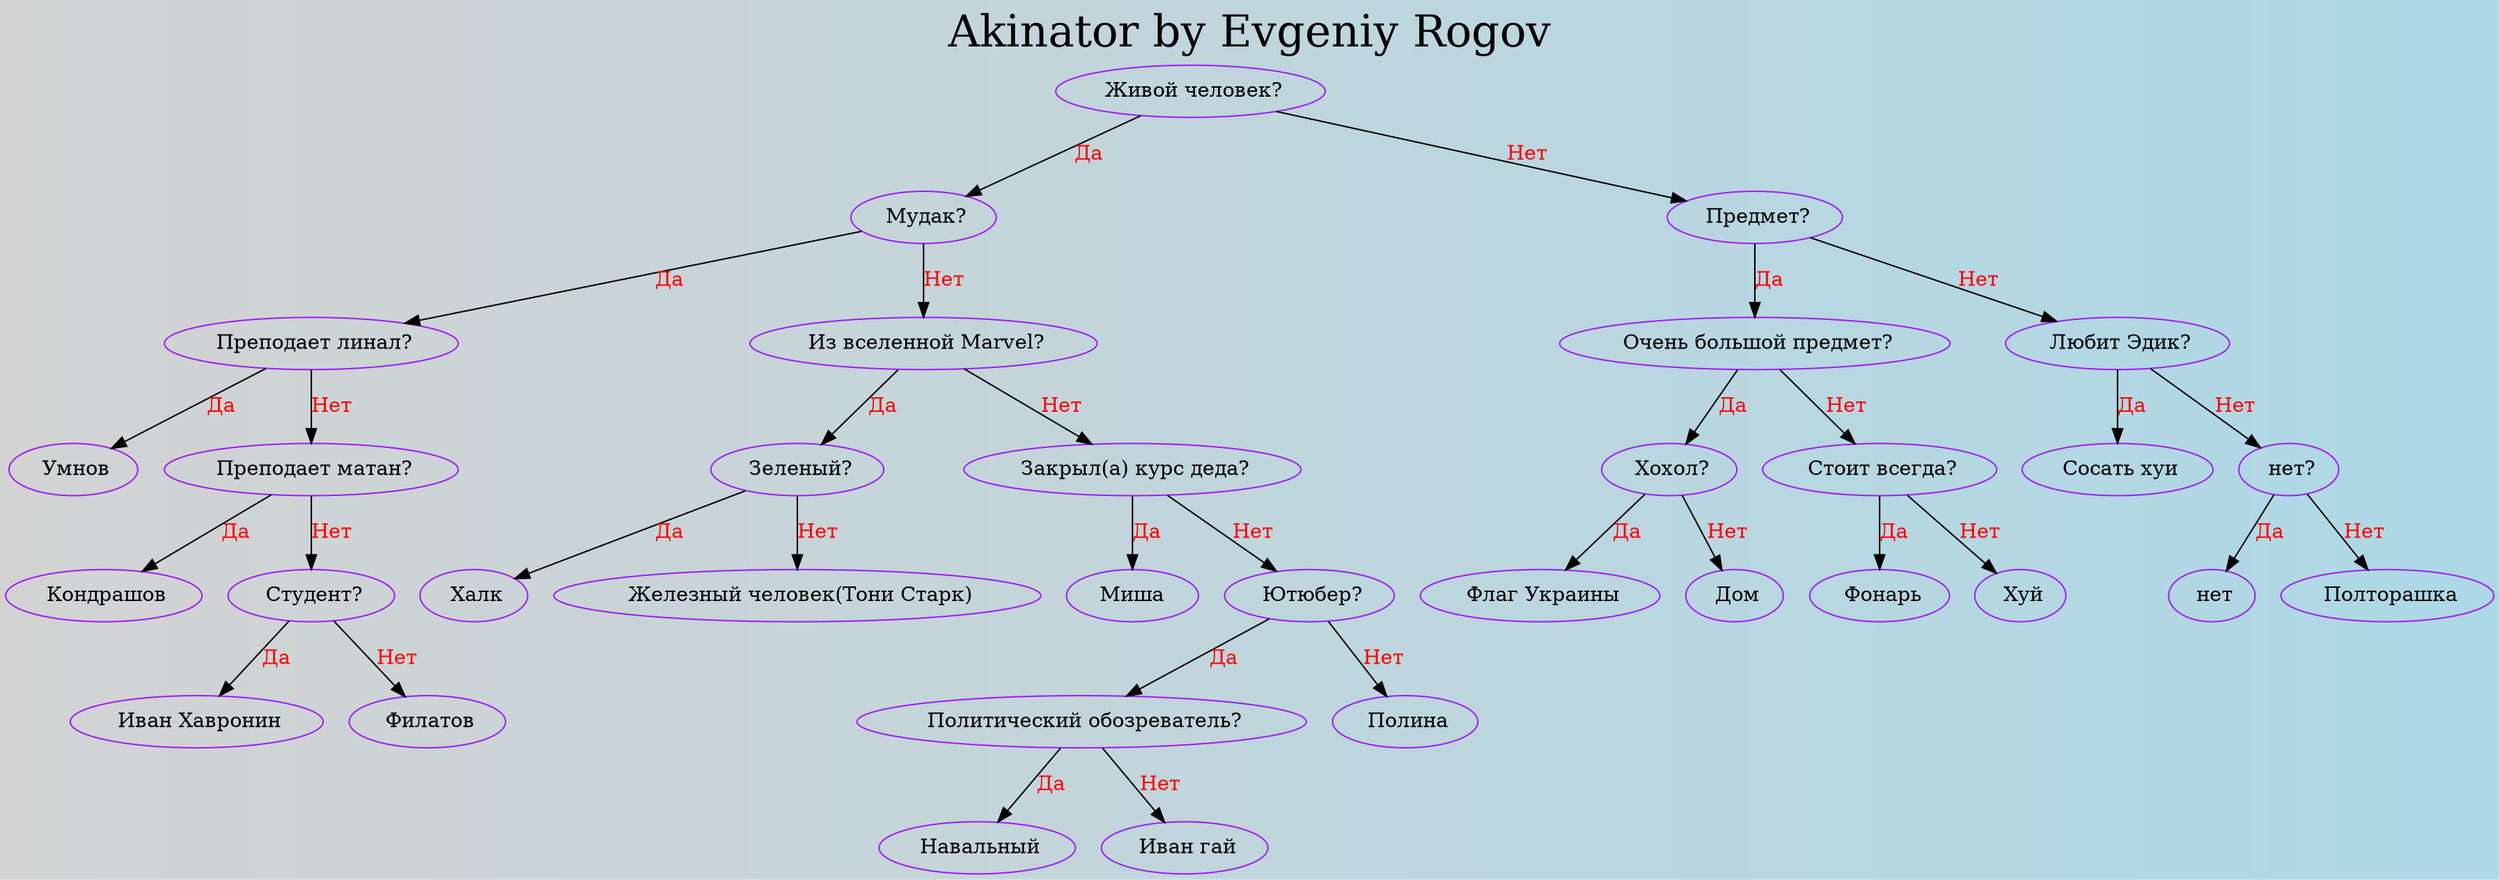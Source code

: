 digraph TREE1 {
	bgcolor = "lightgrey:lightblue";
	label="Akinator by Evgeniy Rogov";
	fontsize=30;
	fontname="Times-Roman";
	labelloc="t";
	node0x603000000070[color=purple, label=" Живой человек?"]
	node0x603000000070 -> node0x6030000000a0[label="Да", fontcolor="red"];
	node0x6030000000a0[color=purple, label=" Мудак?"]
	node0x6030000000a0 -> node0x603000000100[label="Да", fontcolor="red"];
	node0x603000000100[color=purple, label=" Преподает линал?"]
	node0x603000000100 -> node0x603000000130[label="Да", fontcolor="red"];
	node0x603000000130[color=purple, label=" Умнов"]
	node0x603000000100 -> node0x603000000190[label="Нет", fontcolor="red"];
	node0x603000000190[color=purple, label=" Преподает матан?"]
	node0x603000000190 -> node0x6030000001f0[label="Да", fontcolor="red"];
	node0x6030000001f0[color=purple, label=" Кондрашов"]
	node0x603000000190 -> node0x603000000220[label="Нет", fontcolor="red"];
	node0x603000000220[color=purple, label=" Студент?"]
	node0x603000000220 -> node0x603000000280[label="Да", fontcolor="red"];
	node0x603000000280[color=purple, label=" Иван Хавронин"]
	node0x603000000220 -> node0x6030000002b0[label="Нет", fontcolor="red"];
	node0x6030000002b0[color=purple, label=" Филатов"]
	node0x6030000000a0 -> node0x603000000310[label="Нет", fontcolor="red"];
	node0x603000000310[color=purple, label=" Из вселенной Marvel?"]
	node0x603000000310 -> node0x603000000340[label="Да", fontcolor="red"];
	node0x603000000340[color=purple, label=" Зеленый?"]
	node0x603000000340 -> node0x603000000370[label="Да", fontcolor="red"];
	node0x603000000370[color=purple, label=" Халк"]
	node0x603000000340 -> node0x6030000003a0[label="Нет", fontcolor="red"];
	node0x6030000003a0[color=purple, label=" Железный человек(Тони Старк)"]
	node0x603000000310 -> node0x6030000003d0[label="Нет", fontcolor="red"];
	node0x6030000003d0[color=purple, label=" Закрыл(а) курс деда?"]
	node0x6030000003d0 -> node0x603000000400[label="Да", fontcolor="red"];
	node0x603000000400[color=purple, label=" Миша "]
	node0x6030000003d0 -> node0x603000000430[label="Нет", fontcolor="red"];
	node0x603000000430[color=purple, label=" Ютюбер?"]
	node0x603000000430 -> node0x603000000700[label="Да", fontcolor="red"];
	node0x603000000700[color=purple, label=" Политический обозреватель?"]
	node0x603000000700 -> node0x603000000760[label="Да", fontcolor="red"];
	node0x603000000760[color=purple, label=" Навальный"]
	node0x603000000700 -> node0x603000000730[label="Нет", fontcolor="red"];
	node0x603000000730[color=purple, label=" Иван гай"]
	node0x603000000430 -> node0x6030000006d0[label="Нет", fontcolor="red"];
	node0x6030000006d0[color=purple, label=" Полина"]
	node0x603000000070 -> node0x603000000460[label="Нет", fontcolor="red"];
	node0x603000000460[color=purple, label=" Предмет?"]
	node0x603000000460 -> node0x603000000490[label="Да", fontcolor="red"];
	node0x603000000490[color=purple, label=" Очень большой предмет?"]
	node0x603000000490 -> node0x6030000004c0[label="Да", fontcolor="red"];
	node0x6030000004c0[color=purple, label=" Хохол?"]
	node0x6030000004c0 -> node0x6030000007c0[label="Да", fontcolor="red"];
	node0x6030000007c0[color=purple, label=" Флаг Украины"]
	node0x6030000004c0 -> node0x603000000790[label="Нет", fontcolor="red"];
	node0x603000000790[color=purple, label=" Дом"]
	node0x603000000490 -> node0x603000000520[label="Нет", fontcolor="red"];
	node0x603000000520[color=purple, label=" Стоит всегда?"]
	node0x603000000520 -> node0x603000000550[label="Да", fontcolor="red"];
	node0x603000000550[color=purple, label=" Фонарь"]
	node0x603000000520 -> node0x603000000580[label="Нет", fontcolor="red"];
	node0x603000000580[color=purple, label=" Хуй"]
	node0x603000000460 -> node0x6030000005e0[label="Нет", fontcolor="red"];
	node0x6030000005e0[color=purple, label=" Любит Эдик?"]
	node0x6030000005e0 -> node0x603000000640[label="Да", fontcolor="red"];
	node0x603000000640[color=purple, label=" Сосать хуи"]
	node0x6030000005e0 -> node0x6030000006a0[label="Нет", fontcolor="red"];
	node0x6030000006a0[color=purple, label=" нет?"]
	node0x6030000006a0 -> node0x603000000820[label="Да", fontcolor="red"];
	node0x603000000820[color=purple, label=" нет"]
	node0x6030000006a0 -> node0x6030000007f0[label="Нет", fontcolor="red"];
	node0x6030000007f0[color=purple, label=" Полторашка"]
}